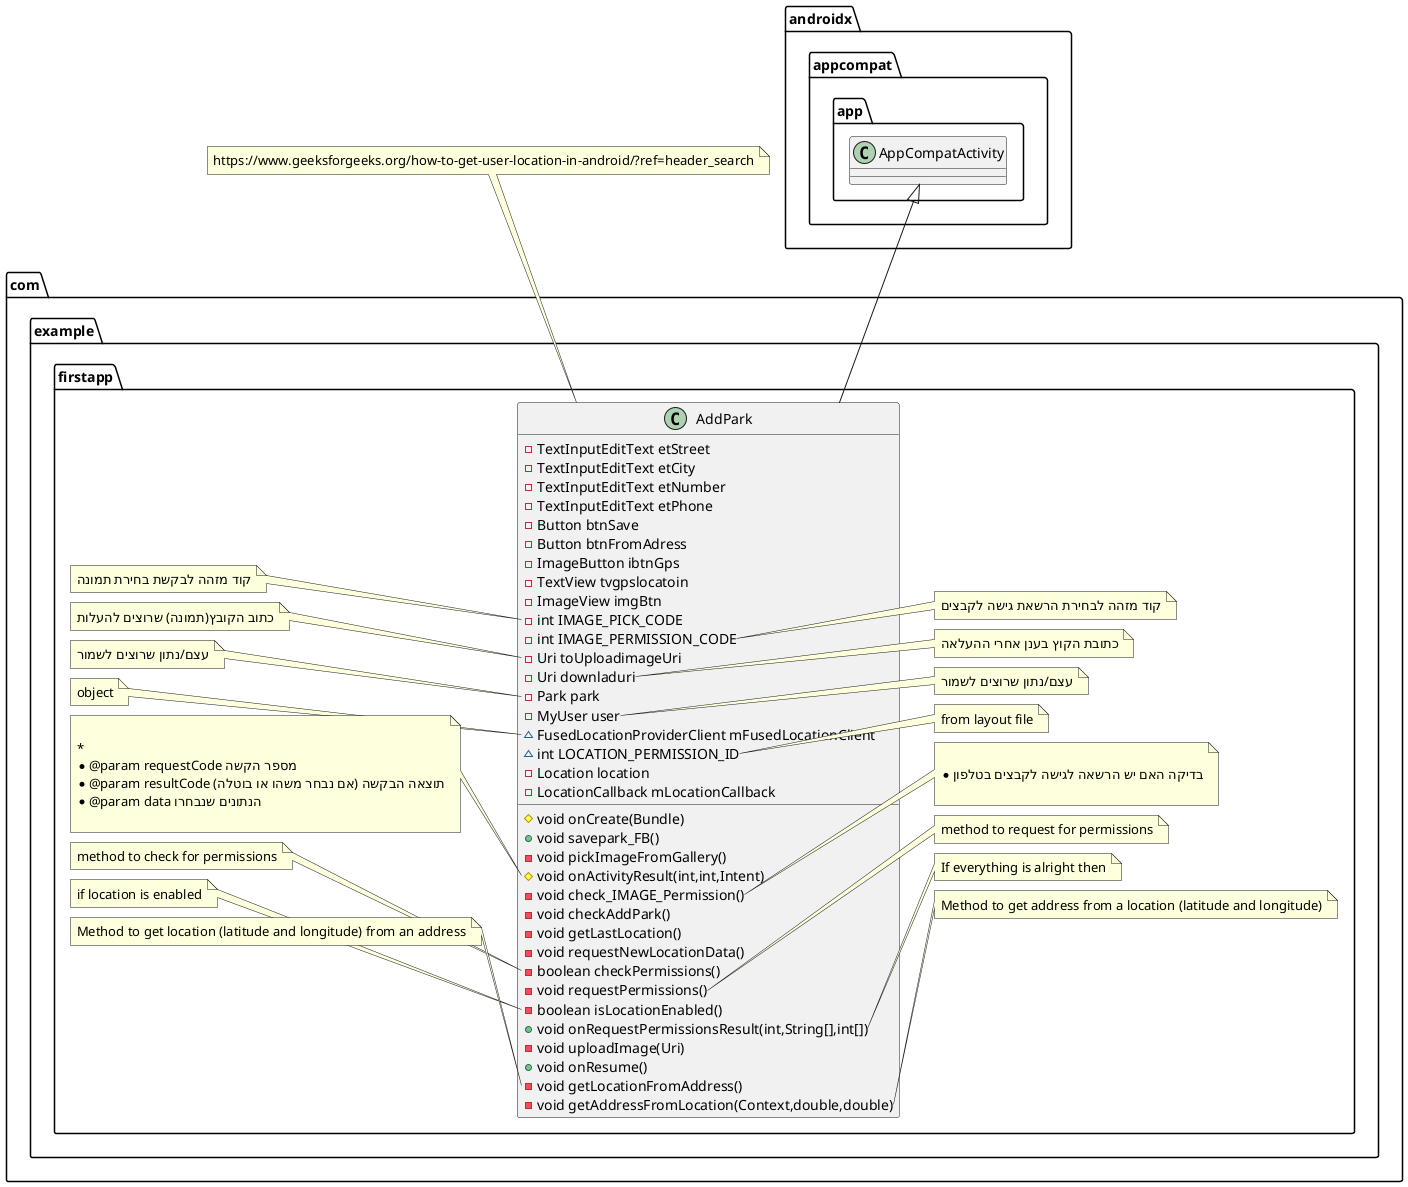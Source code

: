 @startuml
class com.example.firstapp.AddPark {
- TextInputEditText etStreet
- TextInputEditText etCity
- TextInputEditText etNumber
- TextInputEditText etPhone
- Button btnSave
- Button btnFromAdress
- ImageButton ibtnGps
- TextView tvgpslocatoin
- ImageView imgBtn
- int IMAGE_PICK_CODE
- int IMAGE_PERMISSION_CODE
- Uri toUploadimageUri
- Uri downladuri
- Park park
- MyUser user
~ FusedLocationProviderClient mFusedLocationClient
~ int LOCATION_PERMISSION_ID
- Location location
- LocationCallback mLocationCallback
# void onCreate(Bundle)
+ void savepark_FB()
- void pickImageFromGallery()
# void onActivityResult(int,int,Intent)
- void check_IMAGE_Permission()
- void checkAddPark()
- void getLastLocation()
- void requestNewLocationData()
- boolean checkPermissions()
- void requestPermissions()
- boolean isLocationEnabled()
+ void onRequestPermissionsResult(int,String[],int[])
- void uploadImage(Uri)
+ void onResume()
- void getLocationFromAddress()
- void getAddressFromLocation(Context,double,double)
}
note top of com.example.firstapp.AddPark
 https://www.geeksforgeeks.org/how-to-get-user-location-in-android/?ref=header_search
end note

note left of com.example.firstapp.AddPark::IMAGE_PICK_CODE
 קוד מזהה לבקשת בחירת תמונה
end note
note right of com.example.firstapp.AddPark::IMAGE_PERMISSION_CODE
קוד מזהה לבחירת הרשאת גישה לקבצים
end note
note left of com.example.firstapp.AddPark::toUploadimageUri
 כתוב הקובץ(תמונה) שרוצים להעלות
end note
note right of com.example.firstapp.AddPark::downladuri
כתובת הקוץ בענן אחרי ההעלאה
end note
note left of com.example.firstapp.AddPark::park
עצם/נתון שרוצים לשמור
end note
note right of com.example.firstapp.AddPark::user
עצם/נתון שרוצים לשמור
end note
note left of com.example.firstapp.AddPark::mFusedLocationClient
 object
end note
note right of com.example.firstapp.AddPark::LOCATION_PERMISSION_ID
 from layout file
end note

note left of com.example.firstapp.AddPark::onActivityResult(int,int,Intent)

     *
     * @param requestCode מספר הקשה
     * @param resultCode תוצאה הבקשה (אם נבחר משהו או בוטלה)
     * @param data הנתונים שנבחרו
     
end note
note right of com.example.firstapp.AddPark::check_IMAGE_Permission()

     * בדיקה האם יש הרשאה לגישה לקבצים בטלפון
     
end note
note left of com.example.firstapp.AddPark::checkPermissions()
 method to check for permissions
end note
note right of com.example.firstapp.AddPark::requestPermissions()
 method to request for permissions
end note
note left of com.example.firstapp.AddPark::isLocationEnabled()
 if location is enabled
end note
note right of com.example.firstapp.AddPark::onRequestPermissionsResult(int,String[],int[])
 If everything is alright then
end note
note left of com.example.firstapp.AddPark::getLocationFromAddress()
 Method to get location (latitude and longitude) from an address
end note
note right of com.example.firstapp.AddPark::getAddressFromLocation(Context,double,double)
 Method to get address from a location (latitude and longitude)
end note



androidx.appcompat.app.AppCompatActivity <|-- com.example.firstapp.AddPark
@enduml